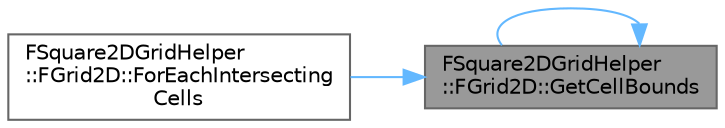 digraph "FSquare2DGridHelper::FGrid2D::GetCellBounds"
{
 // INTERACTIVE_SVG=YES
 // LATEX_PDF_SIZE
  bgcolor="transparent";
  edge [fontname=Helvetica,fontsize=10,labelfontname=Helvetica,labelfontsize=10];
  node [fontname=Helvetica,fontsize=10,shape=box,height=0.2,width=0.4];
  rankdir="RL";
  Node1 [id="Node000001",label="FSquare2DGridHelper\l::FGrid2D::GetCellBounds",height=0.2,width=0.4,color="gray40", fillcolor="grey60", style="filled", fontcolor="black",tooltip="Returns the cell bounds."];
  Node1 -> Node2 [id="edge1_Node000001_Node000002",dir="back",color="steelblue1",style="solid",tooltip=" "];
  Node2 [id="Node000002",label="FSquare2DGridHelper\l::FGrid2D::ForEachIntersecting\lCells",height=0.2,width=0.4,color="grey40", fillcolor="white", style="filled",URL="$de/d59/structFSquare2DGridHelper_1_1FGrid2D.html#a3a1f3792283293061b0c39c82c1193fc",tooltip="Runs a function on all intersecting cells for the provided sphere."];
  Node1 -> Node1 [id="edge2_Node000001_Node000001",dir="back",color="steelblue1",style="solid",tooltip=" "];
}
